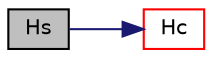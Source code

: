 digraph "Hs"
{
  bgcolor="transparent";
  edge [fontname="Helvetica",fontsize="10",labelfontname="Helvetica",labelfontsize="10"];
  node [fontname="Helvetica",fontsize="10",shape=record];
  rankdir="LR";
  Node1 [label="Hs",height=0.2,width=0.4,color="black", fillcolor="grey75", style="filled", fontcolor="black"];
  Node1 -> Node2 [color="midnightblue",fontsize="10",style="solid",fontname="Helvetica"];
  Node2 [label="Hc",height=0.2,width=0.4,color="red",URL="$a02464.html#a7ace5321dd7803e81223a78862e0ba3f",tooltip="Chemical enthalpy [J/kg]. "];
}
